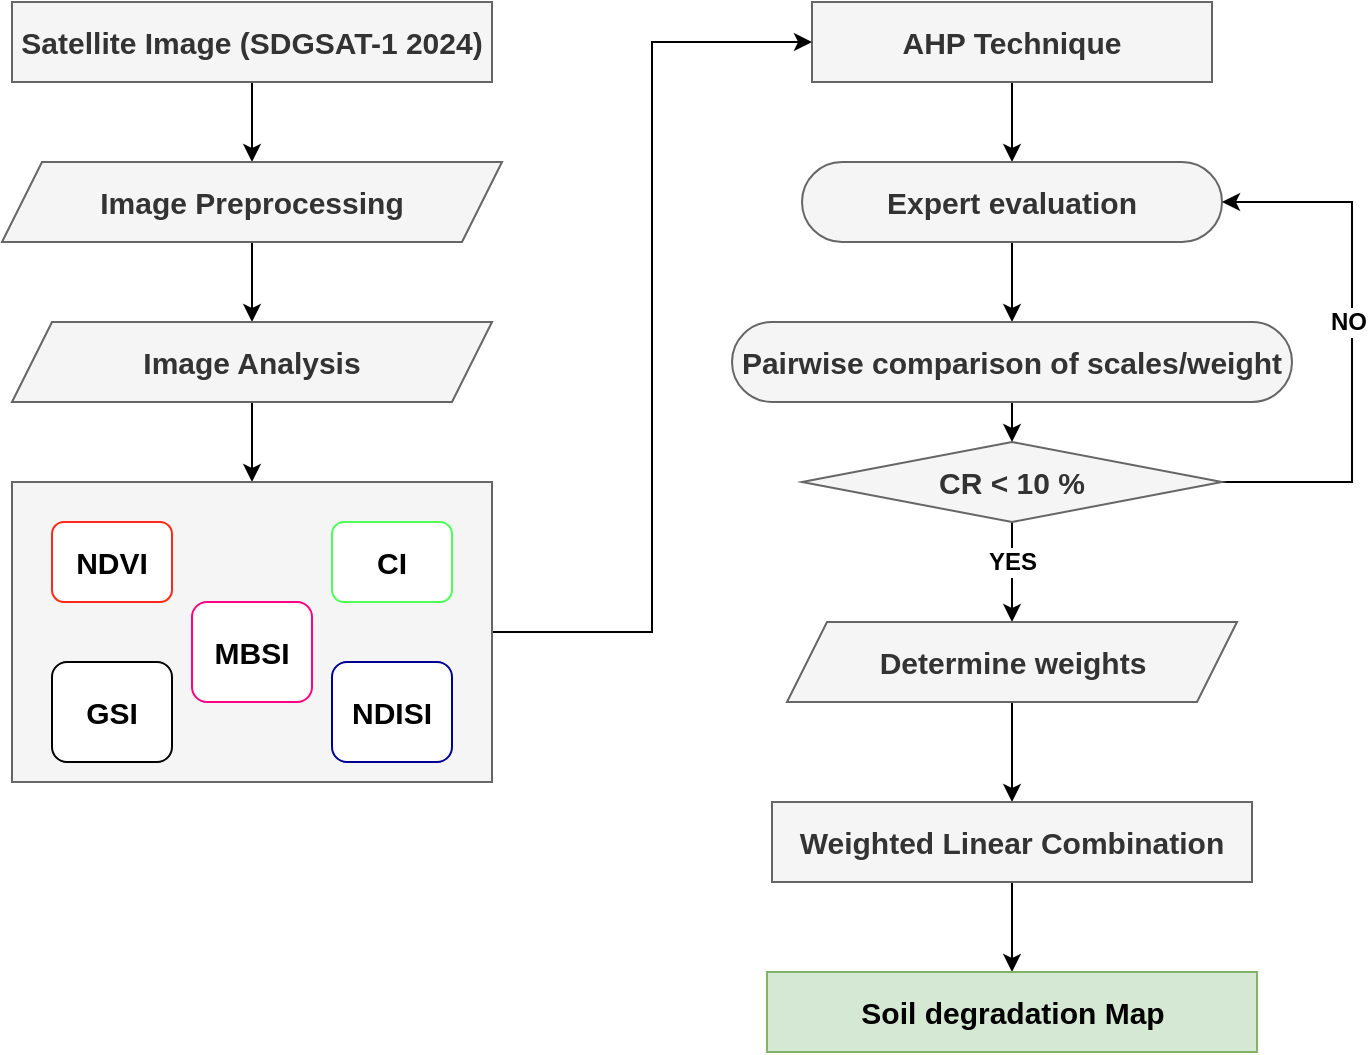 <mxfile version="26.1.1">
  <diagram name="Page-1" id="bLxmJWcErSuH3i4HNlrm">
    <mxGraphModel dx="1032" dy="501" grid="1" gridSize="10" guides="1" tooltips="1" connect="1" arrows="1" fold="1" page="1" pageScale="1" pageWidth="827" pageHeight="1169" math="0" shadow="0">
      <root>
        <mxCell id="0" />
        <mxCell id="1" parent="0" />
        <mxCell id="UsSSDCCTRIZroGB58E2Q-25" style="edgeStyle=orthogonalEdgeStyle;rounded=0;orthogonalLoop=1;jettySize=auto;html=1;exitX=0.5;exitY=1;exitDx=0;exitDy=0;entryX=0.5;entryY=0;entryDx=0;entryDy=0;" edge="1" parent="1" source="UsSSDCCTRIZroGB58E2Q-1" target="UsSSDCCTRIZroGB58E2Q-4">
          <mxGeometry relative="1" as="geometry" />
        </mxCell>
        <mxCell id="UsSSDCCTRIZroGB58E2Q-1" value="&lt;font style=&quot;font-size: 15px;&quot;&gt;&lt;b&gt;AHP Technique&lt;/b&gt;&lt;/font&gt;" style="rounded=0;whiteSpace=wrap;html=1;fillColor=#f5f5f5;fontColor=#333333;strokeColor=#666666;" vertex="1" parent="1">
          <mxGeometry x="480" y="80" width="200" height="40" as="geometry" />
        </mxCell>
        <mxCell id="UsSSDCCTRIZroGB58E2Q-32" style="edgeStyle=orthogonalEdgeStyle;rounded=0;orthogonalLoop=1;jettySize=auto;html=1;exitX=0.5;exitY=1;exitDx=0;exitDy=0;entryX=0.5;entryY=0;entryDx=0;entryDy=0;" edge="1" parent="1" source="UsSSDCCTRIZroGB58E2Q-2" target="UsSSDCCTRIZroGB58E2Q-14">
          <mxGeometry relative="1" as="geometry" />
        </mxCell>
        <mxCell id="UsSSDCCTRIZroGB58E2Q-2" value="&lt;font style=&quot;font-size: 15px;&quot;&gt;&lt;b style=&quot;&quot;&gt;Satellite Image (SDGSAT-1 2024)&lt;/b&gt;&lt;/font&gt;" style="rounded=0;whiteSpace=wrap;html=1;fillColor=#f5f5f5;fontColor=#333333;strokeColor=#666666;" vertex="1" parent="1">
          <mxGeometry x="80" y="80" width="240" height="40" as="geometry" />
        </mxCell>
        <mxCell id="UsSSDCCTRIZroGB58E2Q-26" style="edgeStyle=orthogonalEdgeStyle;rounded=0;orthogonalLoop=1;jettySize=auto;html=1;exitX=0.5;exitY=1;exitDx=0;exitDy=0;entryX=0.5;entryY=0;entryDx=0;entryDy=0;" edge="1" parent="1" source="UsSSDCCTRIZroGB58E2Q-4" target="UsSSDCCTRIZroGB58E2Q-5">
          <mxGeometry relative="1" as="geometry" />
        </mxCell>
        <mxCell id="UsSSDCCTRIZroGB58E2Q-4" value="&lt;b&gt;&lt;font style=&quot;font-size: 15px;&quot;&gt;Expert evaluation&lt;/font&gt;&lt;/b&gt;" style="rounded=1;whiteSpace=wrap;html=1;arcSize=50;fillColor=#f5f5f5;fontColor=#333333;strokeColor=#666666;" vertex="1" parent="1">
          <mxGeometry x="475" y="160" width="210" height="40" as="geometry" />
        </mxCell>
        <mxCell id="UsSSDCCTRIZroGB58E2Q-27" style="edgeStyle=orthogonalEdgeStyle;rounded=0;orthogonalLoop=1;jettySize=auto;html=1;exitX=0.5;exitY=1;exitDx=0;exitDy=0;entryX=0.5;entryY=0;entryDx=0;entryDy=0;" edge="1" parent="1" source="UsSSDCCTRIZroGB58E2Q-5" target="UsSSDCCTRIZroGB58E2Q-6">
          <mxGeometry relative="1" as="geometry" />
        </mxCell>
        <mxCell id="UsSSDCCTRIZroGB58E2Q-5" value="&lt;b&gt;&lt;font style=&quot;font-size: 15px;&quot;&gt;Pairwise comparison of scales/weight&lt;/font&gt;&lt;/b&gt;" style="rounded=1;whiteSpace=wrap;html=1;arcSize=50;fillColor=#f5f5f5;fontColor=#333333;strokeColor=#666666;" vertex="1" parent="1">
          <mxGeometry x="440" y="240" width="280" height="40" as="geometry" />
        </mxCell>
        <mxCell id="UsSSDCCTRIZroGB58E2Q-7" style="edgeStyle=orthogonalEdgeStyle;rounded=0;orthogonalLoop=1;jettySize=auto;html=1;exitX=1;exitY=0.5;exitDx=0;exitDy=0;entryX=1;entryY=0.5;entryDx=0;entryDy=0;strokeWidth=1;" edge="1" parent="1" source="UsSSDCCTRIZroGB58E2Q-6" target="UsSSDCCTRIZroGB58E2Q-4">
          <mxGeometry relative="1" as="geometry">
            <mxPoint x="690" y="180" as="targetPoint" />
            <Array as="points">
              <mxPoint x="750" y="320" />
              <mxPoint x="750" y="180" />
            </Array>
          </mxGeometry>
        </mxCell>
        <mxCell id="UsSSDCCTRIZroGB58E2Q-8" value="NO" style="edgeLabel;html=1;align=center;verticalAlign=middle;resizable=0;points=[];strokeColor=#000000;fontSize=12;fontStyle=1" vertex="1" connectable="0" parent="UsSSDCCTRIZroGB58E2Q-7">
          <mxGeometry x="0.082" y="2" relative="1" as="geometry">
            <mxPoint y="1" as="offset" />
          </mxGeometry>
        </mxCell>
        <mxCell id="UsSSDCCTRIZroGB58E2Q-38" style="edgeStyle=orthogonalEdgeStyle;rounded=0;orthogonalLoop=1;jettySize=auto;html=1;exitX=0.5;exitY=1;exitDx=0;exitDy=0;entryX=0.5;entryY=0;entryDx=0;entryDy=0;" edge="1" parent="1" source="UsSSDCCTRIZroGB58E2Q-6" target="UsSSDCCTRIZroGB58E2Q-9">
          <mxGeometry relative="1" as="geometry" />
        </mxCell>
        <mxCell id="UsSSDCCTRIZroGB58E2Q-39" value="YES" style="edgeLabel;html=1;align=center;verticalAlign=middle;resizable=0;points=[];fontSize=12;fontStyle=1" vertex="1" connectable="0" parent="UsSSDCCTRIZroGB58E2Q-38">
          <mxGeometry x="-0.075" y="-17" relative="1" as="geometry">
            <mxPoint x="17" y="-3" as="offset" />
          </mxGeometry>
        </mxCell>
        <mxCell id="UsSSDCCTRIZroGB58E2Q-6" value="&lt;b&gt;&lt;font style=&quot;font-size: 15px;&quot;&gt;CR &amp;lt; 10 %&lt;/font&gt;&lt;/b&gt;" style="rhombus;whiteSpace=wrap;html=1;fillColor=#f5f5f5;fontColor=#333333;strokeColor=#666666;" vertex="1" parent="1">
          <mxGeometry x="475" y="300" width="210" height="40" as="geometry" />
        </mxCell>
        <mxCell id="UsSSDCCTRIZroGB58E2Q-30" style="edgeStyle=orthogonalEdgeStyle;rounded=0;orthogonalLoop=1;jettySize=auto;html=1;exitX=0.5;exitY=1;exitDx=0;exitDy=0;entryX=0.5;entryY=0;entryDx=0;entryDy=0;" edge="1" parent="1" source="UsSSDCCTRIZroGB58E2Q-9" target="UsSSDCCTRIZroGB58E2Q-10">
          <mxGeometry relative="1" as="geometry" />
        </mxCell>
        <mxCell id="UsSSDCCTRIZroGB58E2Q-9" value="&lt;b&gt;&lt;font style=&quot;font-size: 15px;&quot;&gt;Determine weights&lt;/font&gt;&lt;/b&gt;" style="shape=parallelogram;perimeter=parallelogramPerimeter;whiteSpace=wrap;html=1;fixedSize=1;fillColor=#f5f5f5;fontColor=#333333;strokeColor=#666666;" vertex="1" parent="1">
          <mxGeometry x="467.5" y="390" width="225" height="40" as="geometry" />
        </mxCell>
        <mxCell id="UsSSDCCTRIZroGB58E2Q-31" style="edgeStyle=orthogonalEdgeStyle;rounded=0;orthogonalLoop=1;jettySize=auto;html=1;exitX=0.5;exitY=1;exitDx=0;exitDy=0;entryX=0.5;entryY=0;entryDx=0;entryDy=0;" edge="1" parent="1" source="UsSSDCCTRIZroGB58E2Q-10" target="UsSSDCCTRIZroGB58E2Q-11">
          <mxGeometry relative="1" as="geometry" />
        </mxCell>
        <mxCell id="UsSSDCCTRIZroGB58E2Q-10" value="&lt;b&gt;&lt;font style=&quot;font-size: 15px;&quot;&gt;Weighted Linear Combination&lt;/font&gt;&lt;/b&gt;" style="rounded=0;whiteSpace=wrap;html=1;fillColor=#f5f5f5;fontColor=#333333;strokeColor=#666666;" vertex="1" parent="1">
          <mxGeometry x="460" y="480" width="240" height="40" as="geometry" />
        </mxCell>
        <mxCell id="UsSSDCCTRIZroGB58E2Q-11" value="&lt;font style=&quot;font-size: 15px;&quot;&gt;&lt;b&gt;Soil degradation Map&lt;/b&gt;&lt;/font&gt;" style="rounded=0;whiteSpace=wrap;html=1;fillColor=#d5e8d4;strokeColor=#82b366;" vertex="1" parent="1">
          <mxGeometry x="457.5" y="565" width="245" height="40" as="geometry" />
        </mxCell>
        <mxCell id="UsSSDCCTRIZroGB58E2Q-33" style="edgeStyle=orthogonalEdgeStyle;rounded=0;orthogonalLoop=1;jettySize=auto;html=1;exitX=0.5;exitY=1;exitDx=0;exitDy=0;entryX=0.5;entryY=0;entryDx=0;entryDy=0;" edge="1" parent="1" source="UsSSDCCTRIZroGB58E2Q-14" target="UsSSDCCTRIZroGB58E2Q-15">
          <mxGeometry relative="1" as="geometry" />
        </mxCell>
        <mxCell id="UsSSDCCTRIZroGB58E2Q-14" value="&lt;font style=&quot;font-size: 15px;&quot;&gt;&lt;b&gt;Image Preprocessing&lt;/b&gt;&lt;/font&gt;" style="shape=parallelogram;perimeter=parallelogramPerimeter;whiteSpace=wrap;html=1;fixedSize=1;fillColor=#f5f5f5;fontColor=#333333;strokeColor=#666666;" vertex="1" parent="1">
          <mxGeometry x="75" y="160" width="250" height="40" as="geometry" />
        </mxCell>
        <mxCell id="UsSSDCCTRIZroGB58E2Q-34" style="edgeStyle=orthogonalEdgeStyle;rounded=0;orthogonalLoop=1;jettySize=auto;html=1;exitX=0.5;exitY=1;exitDx=0;exitDy=0;entryX=0.5;entryY=0;entryDx=0;entryDy=0;" edge="1" parent="1" source="UsSSDCCTRIZroGB58E2Q-15" target="UsSSDCCTRIZroGB58E2Q-16">
          <mxGeometry relative="1" as="geometry" />
        </mxCell>
        <mxCell id="UsSSDCCTRIZroGB58E2Q-15" value="&lt;font style=&quot;font-size: 15px;&quot;&gt;&lt;b&gt;Image Analysis&lt;/b&gt;&lt;/font&gt;" style="shape=parallelogram;perimeter=parallelogramPerimeter;whiteSpace=wrap;html=1;fixedSize=1;fillColor=#f5f5f5;fontColor=#333333;strokeColor=#666666;" vertex="1" parent="1">
          <mxGeometry x="80" y="240" width="240" height="40" as="geometry" />
        </mxCell>
        <mxCell id="UsSSDCCTRIZroGB58E2Q-24" style="edgeStyle=orthogonalEdgeStyle;rounded=0;orthogonalLoop=1;jettySize=auto;html=1;exitX=1;exitY=0.5;exitDx=0;exitDy=0;entryX=0;entryY=0.5;entryDx=0;entryDy=0;" edge="1" parent="1" source="UsSSDCCTRIZroGB58E2Q-16" target="UsSSDCCTRIZroGB58E2Q-1">
          <mxGeometry relative="1" as="geometry" />
        </mxCell>
        <mxCell id="UsSSDCCTRIZroGB58E2Q-16" value="" style="rounded=0;whiteSpace=wrap;html=1;fillColor=#f5f5f5;fontColor=#333333;strokeColor=#666666;" vertex="1" parent="1">
          <mxGeometry x="80" y="320" width="240" height="150" as="geometry" />
        </mxCell>
        <mxCell id="UsSSDCCTRIZroGB58E2Q-18" value="&lt;font style=&quot;font-size: 15px;&quot;&gt;&lt;b&gt;CI&lt;/b&gt;&lt;/font&gt;" style="rounded=1;whiteSpace=wrap;html=1;strokeColor=#4DFF59;" vertex="1" parent="1">
          <mxGeometry x="240" y="340" width="60" height="40" as="geometry" />
        </mxCell>
        <mxCell id="UsSSDCCTRIZroGB58E2Q-19" value="&lt;font style=&quot;font-size: 15px;&quot;&gt;&lt;b&gt;NDVI&lt;/b&gt;&lt;/font&gt;" style="rounded=1;whiteSpace=wrap;html=1;strokeColor=#FF291A;" vertex="1" parent="1">
          <mxGeometry x="100" y="340" width="60" height="40" as="geometry" />
        </mxCell>
        <mxCell id="UsSSDCCTRIZroGB58E2Q-20" value="&lt;font style=&quot;font-size: 15px;&quot;&gt;&lt;b&gt;GSI&lt;/b&gt;&lt;/font&gt;" style="rounded=1;whiteSpace=wrap;html=1;strokeColor=#000000;" vertex="1" parent="1">
          <mxGeometry x="100" y="410" width="60" height="50" as="geometry" />
        </mxCell>
        <mxCell id="UsSSDCCTRIZroGB58E2Q-21" value="&lt;b&gt;&lt;font style=&quot;font-size: 15px;&quot;&gt;NDISI&lt;/font&gt;&lt;/b&gt;" style="rounded=1;whiteSpace=wrap;html=1;strokeColor=#000099;" vertex="1" parent="1">
          <mxGeometry x="240" y="410" width="60" height="50" as="geometry" />
        </mxCell>
        <mxCell id="UsSSDCCTRIZroGB58E2Q-22" value="&lt;font style=&quot;font-size: 15px;&quot;&gt;&lt;b&gt;MBSI&lt;/b&gt;&lt;/font&gt;" style="rounded=1;whiteSpace=wrap;html=1;strokeColor=#FF0080;" vertex="1" parent="1">
          <mxGeometry x="170" y="380" width="60" height="50" as="geometry" />
        </mxCell>
      </root>
    </mxGraphModel>
  </diagram>
</mxfile>
